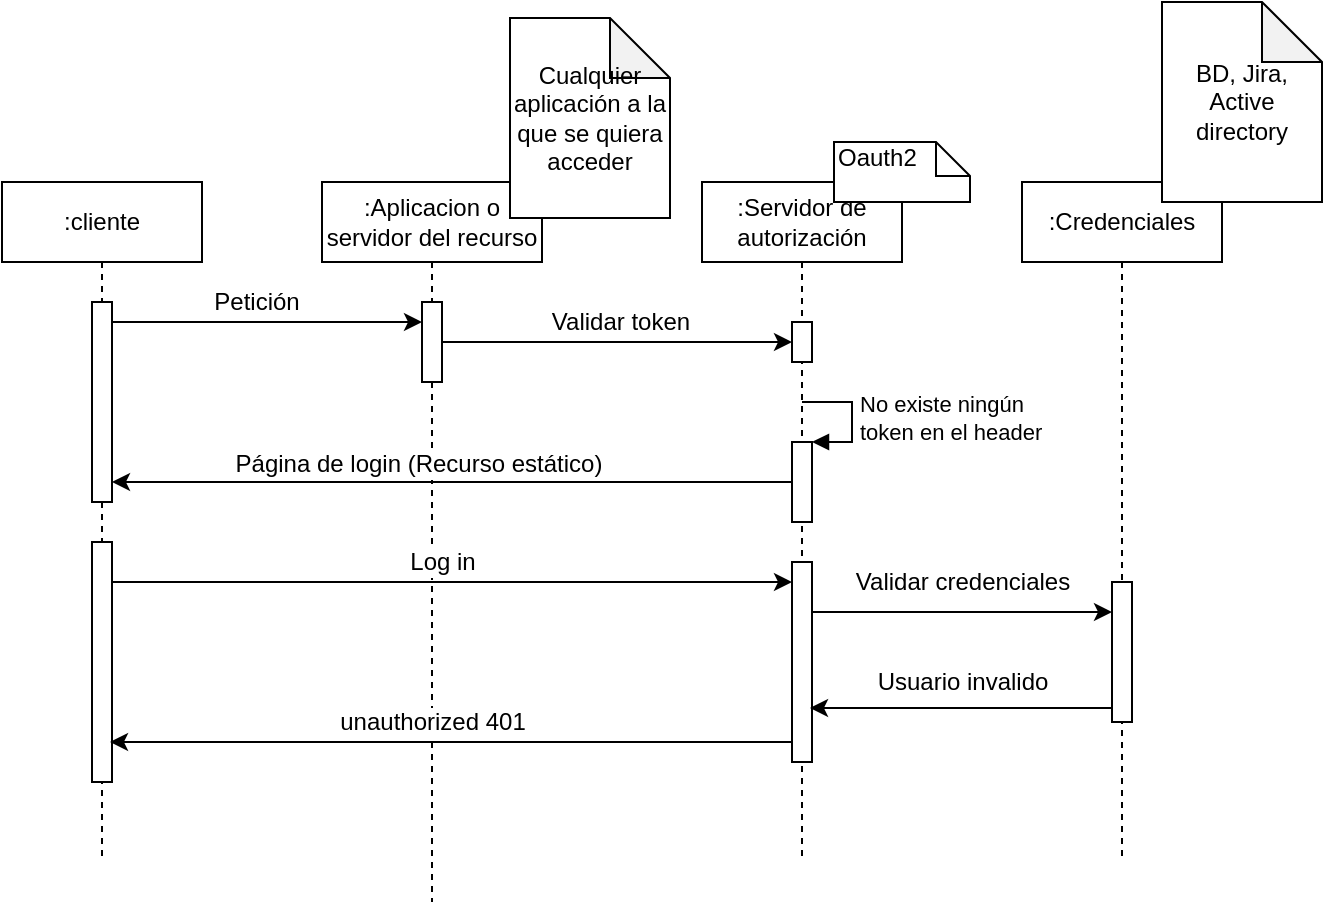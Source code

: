 <mxfile version="10.5.1" type="device"><diagram id="YsoyHjEvf_RB5segIevA" name="Page-1"><mxGraphModel dx="840" dy="1621" grid="1" gridSize="10" guides="1" tooltips="1" connect="1" arrows="1" fold="1" page="1" pageScale="1" pageWidth="827" pageHeight="1169" math="0" shadow="0"><root><mxCell id="0"/><mxCell id="1" parent="0"/><mxCell id="kFWx8raBnp4WdqgCKRAm-1" value=":cliente" style="shape=umlLifeline;perimeter=lifelinePerimeter;whiteSpace=wrap;html=1;container=1;collapsible=0;recursiveResize=0;outlineConnect=0;" parent="1" vertex="1"><mxGeometry x="110" y="20" width="100" height="340" as="geometry"/></mxCell><mxCell id="kFWx8raBnp4WdqgCKRAm-9" value="" style="html=1;points=[];perimeter=orthogonalPerimeter;" parent="kFWx8raBnp4WdqgCKRAm-1" vertex="1"><mxGeometry x="45" y="60" width="10" height="100" as="geometry"/></mxCell><mxCell id="kFWx8raBnp4WdqgCKRAm-29" value="" style="html=1;points=[];perimeter=orthogonalPerimeter;" parent="kFWx8raBnp4WdqgCKRAm-1" vertex="1"><mxGeometry x="45" y="180" width="10" height="120" as="geometry"/></mxCell><mxCell id="kFWx8raBnp4WdqgCKRAm-2" value=":Aplicacion o servidor del recurso" style="shape=umlLifeline;perimeter=lifelinePerimeter;whiteSpace=wrap;html=1;container=1;collapsible=0;recursiveResize=0;outlineConnect=0;" parent="1" vertex="1"><mxGeometry x="270" y="20" width="110" height="360" as="geometry"/></mxCell><mxCell id="kFWx8raBnp4WdqgCKRAm-13" value="" style="html=1;points=[];perimeter=orthogonalPerimeter;" parent="kFWx8raBnp4WdqgCKRAm-2" vertex="1"><mxGeometry x="50" y="60" width="10" height="40" as="geometry"/></mxCell><mxCell id="kFWx8raBnp4WdqgCKRAm-3" value=":Servidor de autorización" style="shape=umlLifeline;perimeter=lifelinePerimeter;whiteSpace=wrap;html=1;container=1;collapsible=0;recursiveResize=0;outlineConnect=0;" parent="1" vertex="1"><mxGeometry x="460" y="20" width="100" height="340" as="geometry"/></mxCell><mxCell id="kFWx8raBnp4WdqgCKRAm-16" value="" style="html=1;points=[];perimeter=orthogonalPerimeter;" parent="kFWx8raBnp4WdqgCKRAm-3" vertex="1"><mxGeometry x="45" y="70" width="10" height="20" as="geometry"/></mxCell><mxCell id="kFWx8raBnp4WdqgCKRAm-23" value="" style="html=1;points=[];perimeter=orthogonalPerimeter;" parent="kFWx8raBnp4WdqgCKRAm-3" vertex="1"><mxGeometry x="45" y="130" width="10" height="40" as="geometry"/></mxCell><mxCell id="kFWx8raBnp4WdqgCKRAm-24" value="No existe ningún&lt;br&gt;token en el header&lt;br&gt;" style="edgeStyle=orthogonalEdgeStyle;html=1;align=left;spacingLeft=2;endArrow=block;rounded=0;entryX=1;entryY=0;" parent="kFWx8raBnp4WdqgCKRAm-3" target="kFWx8raBnp4WdqgCKRAm-23" edge="1"><mxGeometry relative="1" as="geometry"><mxPoint x="50" y="110" as="sourcePoint"/><Array as="points"><mxPoint x="75" y="110"/></Array></mxGeometry></mxCell><mxCell id="kFWx8raBnp4WdqgCKRAm-30" value="" style="html=1;points=[];perimeter=orthogonalPerimeter;" parent="kFWx8raBnp4WdqgCKRAm-3" vertex="1"><mxGeometry x="45" y="190" width="10" height="100" as="geometry"/></mxCell><mxCell id="kFWx8raBnp4WdqgCKRAm-4" value=":Credenciales" style="shape=umlLifeline;perimeter=lifelinePerimeter;whiteSpace=wrap;html=1;container=1;collapsible=0;recursiveResize=0;outlineConnect=0;" parent="1" vertex="1"><mxGeometry x="620" y="20" width="100" height="340" as="geometry"/></mxCell><mxCell id="kFWx8raBnp4WdqgCKRAm-36" value="" style="html=1;points=[];perimeter=orthogonalPerimeter;" parent="kFWx8raBnp4WdqgCKRAm-4" vertex="1"><mxGeometry x="45" y="200" width="10" height="70" as="geometry"/></mxCell><mxCell id="kFWx8raBnp4WdqgCKRAm-6" value="BD, Jira, Active directory" style="shape=note;whiteSpace=wrap;html=1;backgroundOutline=1;darkOpacity=0.05;" parent="1" vertex="1"><mxGeometry x="690" y="-70" width="80" height="100" as="geometry"/></mxCell><mxCell id="kFWx8raBnp4WdqgCKRAm-7" value="Cualquier aplicación a la que se quiera acceder" style="shape=note;whiteSpace=wrap;html=1;backgroundOutline=1;darkOpacity=0.05;" parent="1" vertex="1"><mxGeometry x="364" y="-62" width="80" height="100" as="geometry"/></mxCell><mxCell id="kFWx8raBnp4WdqgCKRAm-14" value="" style="edgeStyle=orthogonalEdgeStyle;rounded=0;orthogonalLoop=1;jettySize=auto;html=1;" parent="1" source="kFWx8raBnp4WdqgCKRAm-9" target="kFWx8raBnp4WdqgCKRAm-13" edge="1"><mxGeometry relative="1" as="geometry"><Array as="points"><mxPoint x="270" y="90"/><mxPoint x="270" y="90"/></Array></mxGeometry></mxCell><mxCell id="kFWx8raBnp4WdqgCKRAm-15" value="Petición" style="text;html=1;resizable=0;points=[];align=center;verticalAlign=middle;labelBackgroundColor=#ffffff;" parent="kFWx8raBnp4WdqgCKRAm-14" vertex="1" connectable="0"><mxGeometry x="0.2" y="1" relative="1" as="geometry"><mxPoint x="-21" y="-9" as="offset"/></mxGeometry></mxCell><mxCell id="kFWx8raBnp4WdqgCKRAm-17" value="" style="edgeStyle=orthogonalEdgeStyle;rounded=0;orthogonalLoop=1;jettySize=auto;html=1;" parent="1" source="kFWx8raBnp4WdqgCKRAm-13" target="kFWx8raBnp4WdqgCKRAm-16" edge="1"><mxGeometry relative="1" as="geometry"><Array as="points"><mxPoint x="460" y="100"/><mxPoint x="460" y="100"/></Array></mxGeometry></mxCell><mxCell id="kFWx8raBnp4WdqgCKRAm-18" value="Validar token" style="text;html=1;resizable=0;points=[];align=center;verticalAlign=middle;labelBackgroundColor=#ffffff;" parent="kFWx8raBnp4WdqgCKRAm-17" vertex="1" connectable="0"><mxGeometry x="0.471" y="-18" relative="1" as="geometry"><mxPoint x="-40" y="-28" as="offset"/></mxGeometry></mxCell><mxCell id="kFWx8raBnp4WdqgCKRAm-26" value="" style="edgeStyle=orthogonalEdgeStyle;rounded=0;orthogonalLoop=1;jettySize=auto;html=1;" parent="1" source="kFWx8raBnp4WdqgCKRAm-23" edge="1"><mxGeometry relative="1" as="geometry"><mxPoint x="165" y="170" as="targetPoint"/></mxGeometry></mxCell><mxCell id="kFWx8raBnp4WdqgCKRAm-27" value="Página de login (Recurso estático)" style="text;html=1;resizable=0;points=[];align=center;verticalAlign=middle;labelBackgroundColor=#ffffff;" parent="kFWx8raBnp4WdqgCKRAm-26" vertex="1" connectable="0"><mxGeometry x="0.118" y="1" relative="1" as="geometry"><mxPoint x="3" y="-11" as="offset"/></mxGeometry></mxCell><mxCell id="kFWx8raBnp4WdqgCKRAm-31" value="" style="edgeStyle=orthogonalEdgeStyle;rounded=0;orthogonalLoop=1;jettySize=auto;html=1;" parent="1" source="kFWx8raBnp4WdqgCKRAm-29" target="kFWx8raBnp4WdqgCKRAm-30" edge="1"><mxGeometry relative="1" as="geometry"><Array as="points"><mxPoint x="390" y="220"/><mxPoint x="390" y="220"/></Array></mxGeometry></mxCell><mxCell id="kFWx8raBnp4WdqgCKRAm-32" value="Log in" style="text;html=1;resizable=0;points=[];align=center;verticalAlign=middle;labelBackgroundColor=#ffffff;" parent="kFWx8raBnp4WdqgCKRAm-31" vertex="1" connectable="0"><mxGeometry x="0.2" y="-1" relative="1" as="geometry"><mxPoint x="-39" y="-11" as="offset"/></mxGeometry></mxCell><mxCell id="kFWx8raBnp4WdqgCKRAm-37" value="" style="edgeStyle=orthogonalEdgeStyle;rounded=0;orthogonalLoop=1;jettySize=auto;html=1;" parent="1" source="kFWx8raBnp4WdqgCKRAm-30" target="kFWx8raBnp4WdqgCKRAm-36" edge="1"><mxGeometry relative="1" as="geometry"><Array as="points"><mxPoint x="610" y="235"/><mxPoint x="610" y="235"/></Array></mxGeometry></mxCell><mxCell id="kFWx8raBnp4WdqgCKRAm-38" value="Validar credenciales" style="text;html=1;resizable=0;points=[];align=center;verticalAlign=middle;labelBackgroundColor=#ffffff;" parent="kFWx8raBnp4WdqgCKRAm-37" vertex="1" connectable="0"><mxGeometry x="0.267" y="4" relative="1" as="geometry"><mxPoint x="-20" y="-11" as="offset"/></mxGeometry></mxCell><mxCell id="kFWx8raBnp4WdqgCKRAm-40" value="" style="edgeStyle=orthogonalEdgeStyle;rounded=0;orthogonalLoop=1;jettySize=auto;html=1;entryX=0.9;entryY=0.73;entryDx=0;entryDy=0;entryPerimeter=0;" parent="1" source="kFWx8raBnp4WdqgCKRAm-36" target="kFWx8raBnp4WdqgCKRAm-30" edge="1"><mxGeometry relative="1" as="geometry"><mxPoint x="530" y="280" as="targetPoint"/><Array as="points"><mxPoint x="550" y="283"/><mxPoint x="550" y="283"/></Array></mxGeometry></mxCell><mxCell id="kFWx8raBnp4WdqgCKRAm-41" value="Usuario invalido" style="text;html=1;resizable=0;points=[];align=center;verticalAlign=middle;labelBackgroundColor=#ffffff;" parent="kFWx8raBnp4WdqgCKRAm-40" vertex="1" connectable="0"><mxGeometry x="0.523" y="-25" relative="1" as="geometry"><mxPoint x="40" y="12" as="offset"/></mxGeometry></mxCell><mxCell id="kFWx8raBnp4WdqgCKRAm-43" value="" style="edgeStyle=orthogonalEdgeStyle;rounded=0;orthogonalLoop=1;jettySize=auto;html=1;" parent="1" source="kFWx8raBnp4WdqgCKRAm-30" edge="1"><mxGeometry relative="1" as="geometry"><mxPoint x="164" y="300" as="targetPoint"/><Array as="points"><mxPoint x="164" y="300"/></Array></mxGeometry></mxCell><mxCell id="kFWx8raBnp4WdqgCKRAm-44" value="unauthorized 401" style="text;html=1;resizable=0;points=[];align=center;verticalAlign=middle;labelBackgroundColor=#ffffff;" parent="kFWx8raBnp4WdqgCKRAm-43" vertex="1" connectable="0"><mxGeometry x="0.067" y="2" relative="1" as="geometry"><mxPoint x="2" y="-12" as="offset"/></mxGeometry></mxCell><mxCell id="De6-yKouegYLKdhO39co-2" value="Oauth2" style="shape=note;whiteSpace=wrap;html=1;size=17;verticalAlign=top;align=left;spacingTop=-6;" vertex="1" parent="1"><mxGeometry x="526" width="68" height="30" as="geometry"/></mxCell></root></mxGraphModel></diagram></mxfile>